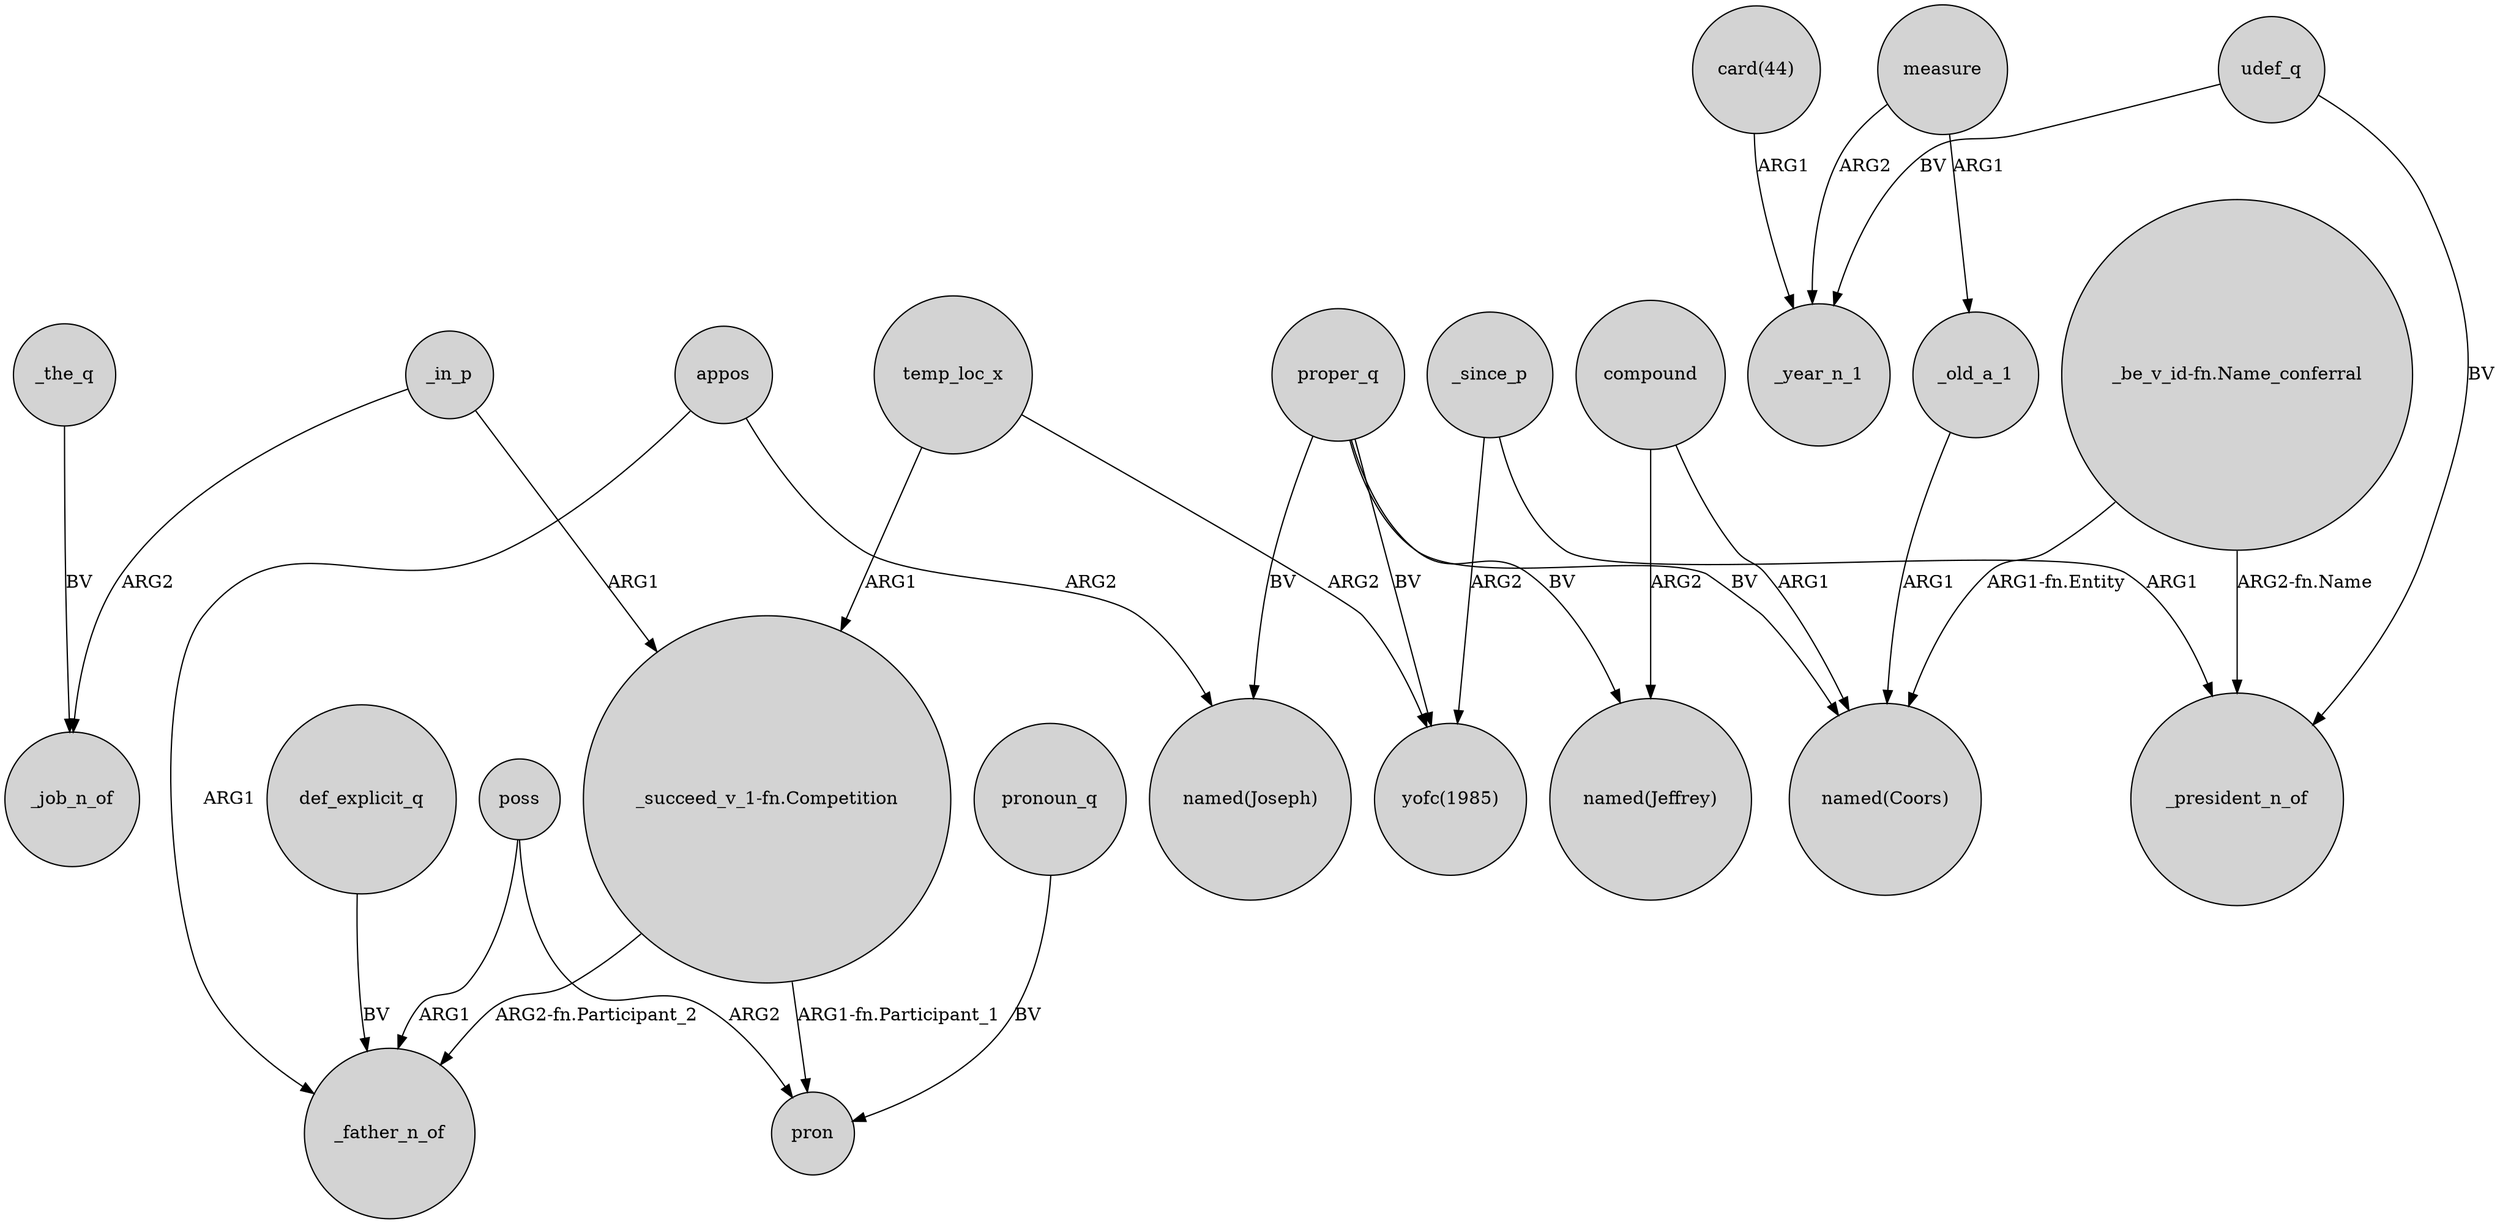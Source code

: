digraph {
	node [shape=circle style=filled]
	poss -> _father_n_of [label=ARG1]
	"card(44)" -> _year_n_1 [label=ARG1]
	def_explicit_q -> _father_n_of [label=BV]
	proper_q -> "yofc(1985)" [label=BV]
	"_succeed_v_1-fn.Competition" -> pron [label="ARG1-fn.Participant_1"]
	proper_q -> "named(Coors)" [label=BV]
	compound -> "named(Coors)" [label=ARG1]
	appos -> _father_n_of [label=ARG1]
	proper_q -> "named(Joseph)" [label=BV]
	_since_p -> "yofc(1985)" [label=ARG2]
	measure -> _old_a_1 [label=ARG1]
	temp_loc_x -> "_succeed_v_1-fn.Competition" [label=ARG1]
	_in_p -> "_succeed_v_1-fn.Competition" [label=ARG1]
	_in_p -> _job_n_of [label=ARG2]
	pronoun_q -> pron [label=BV]
	measure -> _year_n_1 [label=ARG2]
	_old_a_1 -> "named(Coors)" [label=ARG1]
	poss -> pron [label=ARG2]
	appos -> "named(Joseph)" [label=ARG2]
	compound -> "named(Jeffrey)" [label=ARG2]
	"_succeed_v_1-fn.Competition" -> _father_n_of [label="ARG2-fn.Participant_2"]
	_the_q -> _job_n_of [label=BV]
	udef_q -> _year_n_1 [label=BV]
	udef_q -> _president_n_of [label=BV]
	_since_p -> _president_n_of [label=ARG1]
	proper_q -> "named(Jeffrey)" [label=BV]
	"_be_v_id-fn.Name_conferral" -> "named(Coors)" [label="ARG1-fn.Entity"]
	"_be_v_id-fn.Name_conferral" -> _president_n_of [label="ARG2-fn.Name"]
	temp_loc_x -> "yofc(1985)" [label=ARG2]
}
